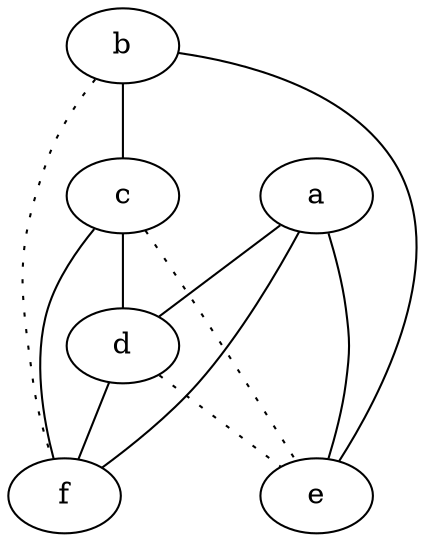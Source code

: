 graph {
a -- d;
a -- e;
a -- f;
b -- c;
b -- e;
b -- f [style=dotted];
c -- d;
c -- e [style=dotted];
c -- f;
d -- e [style=dotted];
d -- f;
}
